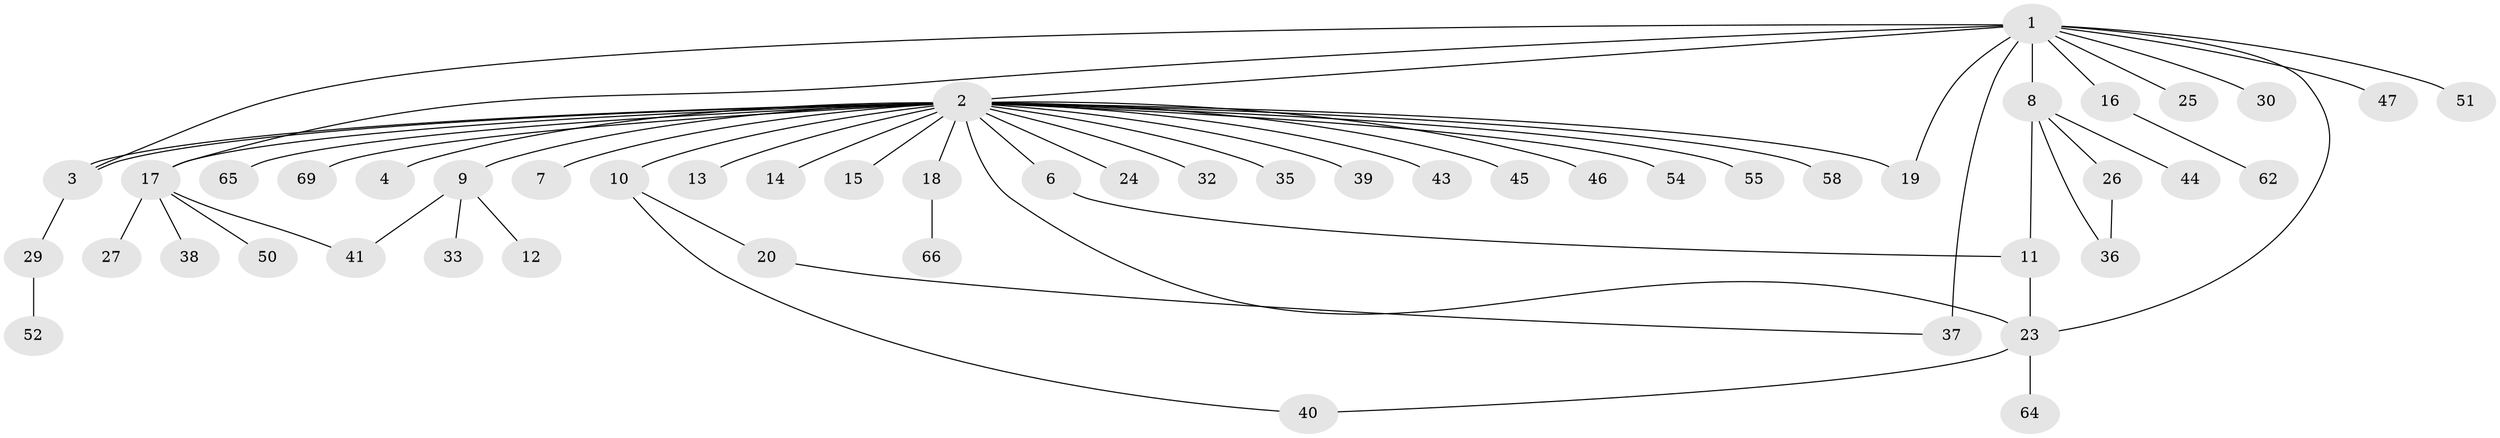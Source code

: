 // Generated by graph-tools (version 1.1) at 2025/23/03/03/25 07:23:48]
// undirected, 51 vertices, 61 edges
graph export_dot {
graph [start="1"]
  node [color=gray90,style=filled];
  1 [super="+5"];
  2 [super="+31"];
  3 [super="+49"];
  4;
  6 [super="+22"];
  7;
  8 [super="+53"];
  9 [super="+42"];
  10 [super="+56"];
  11 [super="+28"];
  12;
  13;
  14;
  15;
  16;
  17 [super="+59"];
  18;
  19 [super="+34"];
  20 [super="+21"];
  23 [super="+48"];
  24;
  25;
  26;
  27;
  29 [super="+63"];
  30;
  32;
  33;
  35;
  36 [super="+67"];
  37 [super="+57"];
  38;
  39;
  40;
  41;
  43;
  44 [super="+68"];
  45;
  46;
  47;
  50;
  51 [super="+61"];
  52;
  54 [super="+60"];
  55;
  58;
  62;
  64;
  65;
  66;
  69;
  1 -- 2;
  1 -- 3;
  1 -- 8 [weight=2];
  1 -- 17;
  1 -- 19;
  1 -- 23;
  1 -- 25;
  1 -- 30;
  1 -- 47;
  1 -- 51;
  1 -- 16;
  1 -- 37 [weight=2];
  2 -- 3;
  2 -- 3;
  2 -- 4;
  2 -- 6;
  2 -- 7;
  2 -- 9 [weight=2];
  2 -- 10;
  2 -- 13;
  2 -- 14;
  2 -- 15;
  2 -- 17;
  2 -- 18;
  2 -- 19;
  2 -- 23;
  2 -- 24;
  2 -- 32;
  2 -- 35;
  2 -- 39;
  2 -- 43;
  2 -- 45;
  2 -- 46;
  2 -- 54;
  2 -- 55;
  2 -- 58;
  2 -- 65;
  2 -- 69;
  3 -- 29;
  6 -- 11;
  8 -- 11;
  8 -- 26;
  8 -- 36;
  8 -- 44;
  9 -- 12;
  9 -- 33;
  9 -- 41;
  10 -- 20;
  10 -- 40;
  11 -- 23;
  16 -- 62;
  17 -- 27;
  17 -- 38;
  17 -- 41;
  17 -- 50;
  18 -- 66;
  20 -- 37;
  23 -- 40;
  23 -- 64;
  26 -- 36;
  29 -- 52;
}
